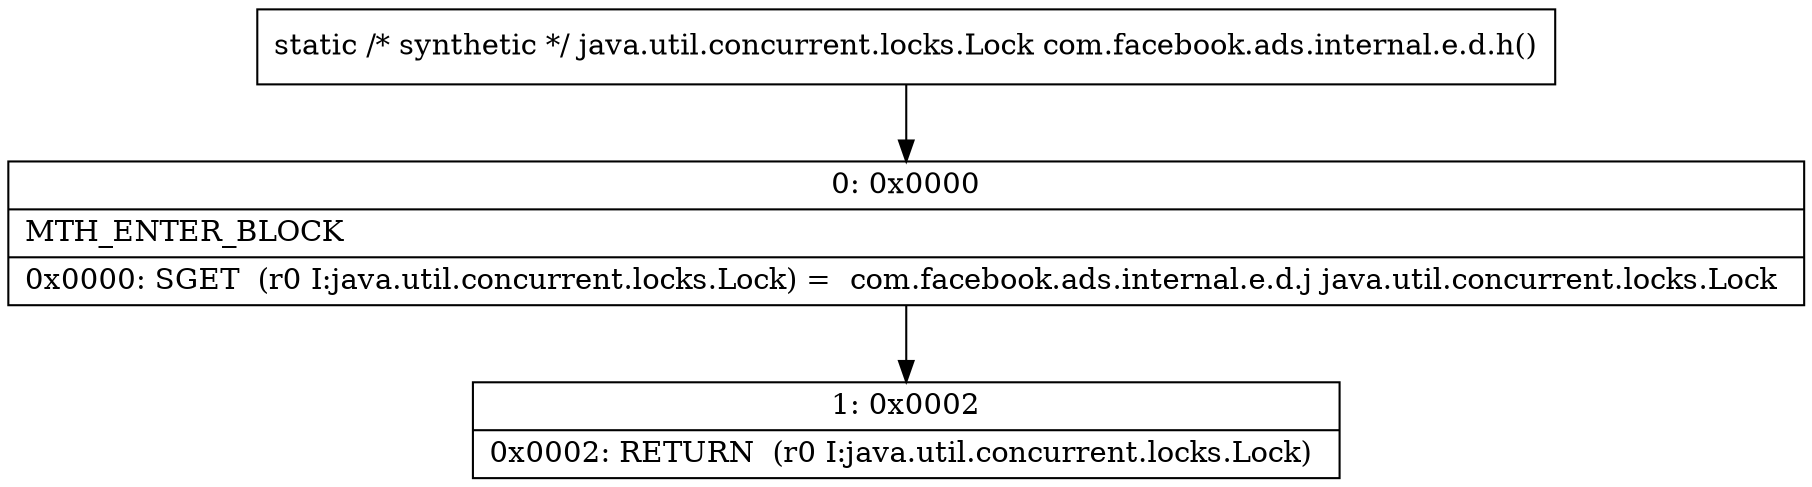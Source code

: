 digraph "CFG forcom.facebook.ads.internal.e.d.h()Ljava\/util\/concurrent\/locks\/Lock;" {
Node_0 [shape=record,label="{0\:\ 0x0000|MTH_ENTER_BLOCK\l|0x0000: SGET  (r0 I:java.util.concurrent.locks.Lock) =  com.facebook.ads.internal.e.d.j java.util.concurrent.locks.Lock \l}"];
Node_1 [shape=record,label="{1\:\ 0x0002|0x0002: RETURN  (r0 I:java.util.concurrent.locks.Lock) \l}"];
MethodNode[shape=record,label="{static \/* synthetic *\/ java.util.concurrent.locks.Lock com.facebook.ads.internal.e.d.h() }"];
MethodNode -> Node_0;
Node_0 -> Node_1;
}

